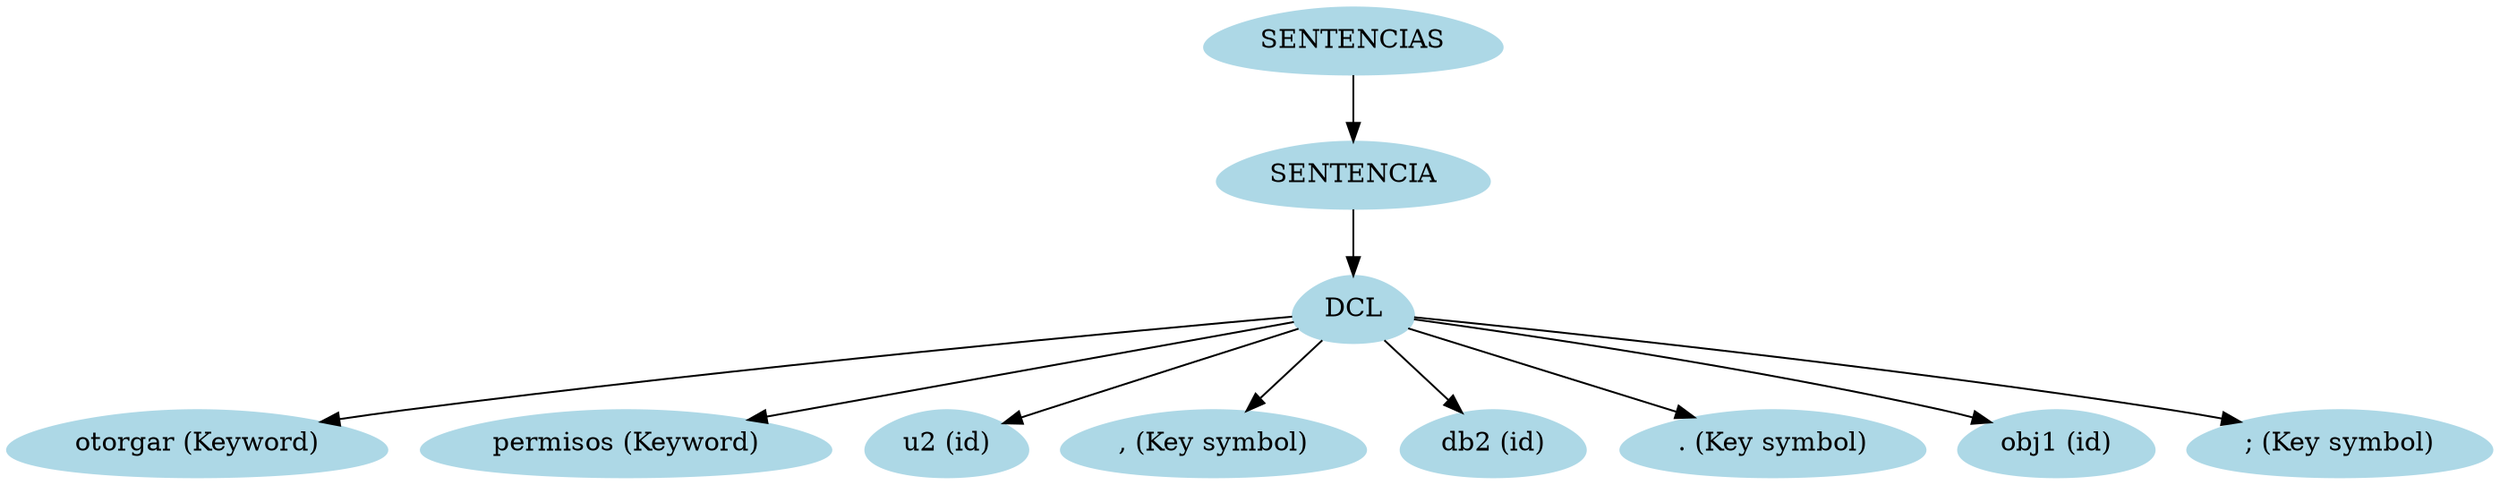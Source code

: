 digraph grafo{
node [shape = egg];
4094363[label="SENTENCIAS", style = filled, color = lightblue];
36849274[label="SENTENCIA", style = filled, color = lightblue];
4094363->36849274;
63208015[label="DCL", style = filled, color = lightblue];
36849274->63208015;
32001227[label="otorgar (Keyword)", style = filled, color = lightblue];
63208015->32001227;
19575591[label="permisos (Keyword)", style = filled, color = lightblue];
63208015->19575591;
41962596[label="u2 (id)", style = filled, color = lightblue];
63208015->41962596;
42119052[label=", (Key symbol)", style = filled, color = lightblue];
63208015->42119052;
43527150[label="db2 (id)", style = filled, color = lightblue];
63208015->43527150;
56200037[label=". (Key symbol)", style = filled, color = lightblue];
63208015->56200037;
36038289[label="obj1 (id)", style = filled, color = lightblue];
63208015->36038289;
55909147[label="; (Key symbol)", style = filled, color = lightblue];
63208015->55909147;
}
